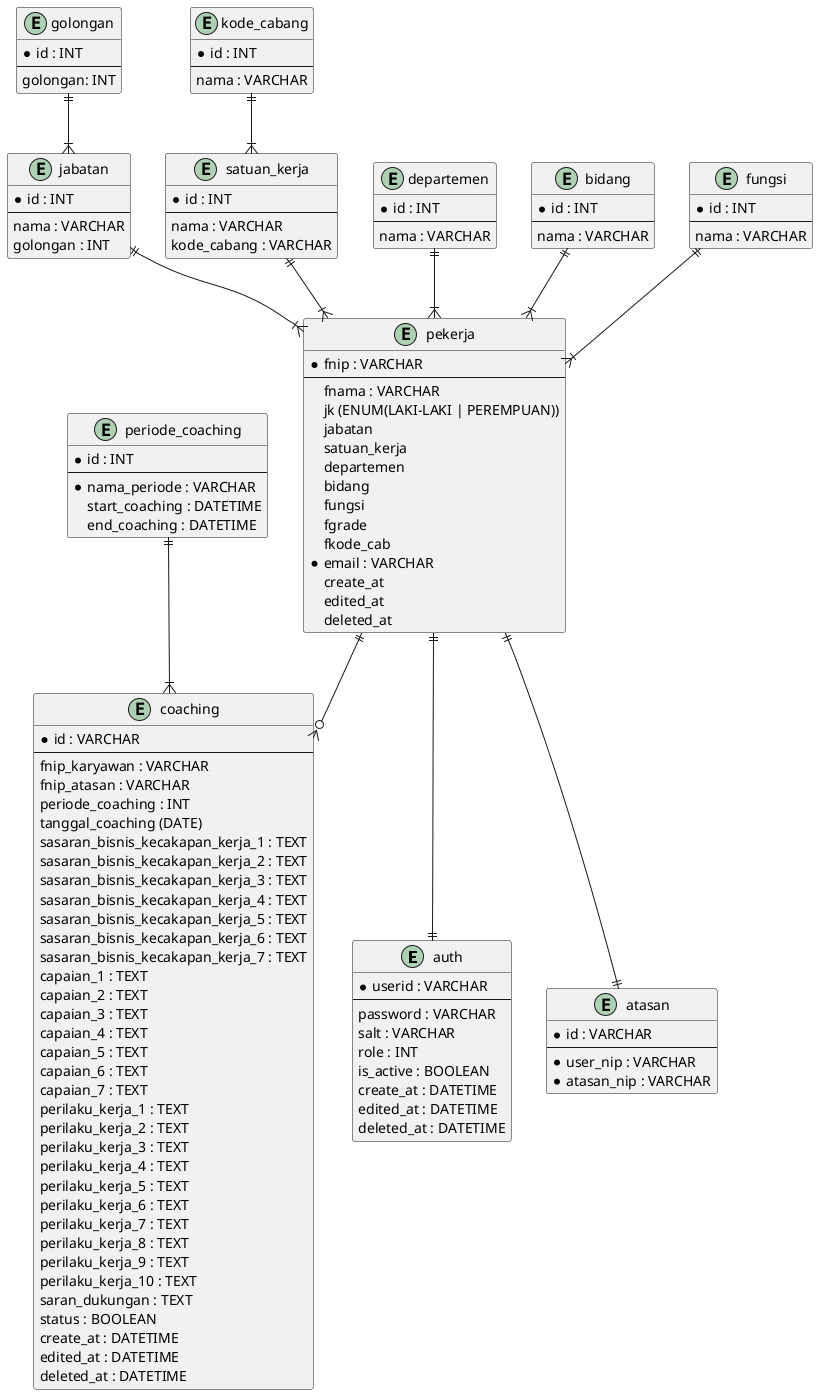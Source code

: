 @startuml


entity auth{
    *userid : VARCHAR
    --
    password : VARCHAR
    salt : VARCHAR
    role : INT
    is_active : BOOLEAN
    create_at : DATETIME
    edited_at : DATETIME
    deleted_at : DATETIME
}

entity pekerja{
    *fnip : VARCHAR
    --
    fnama : VARCHAR
    jk (ENUM(LAKI-LAKI | PEREMPUAN))
    jabatan
    satuan_kerja
    departemen
    bidang
    fungsi
    fgrade
    fkode_cab
    *email : VARCHAR
    create_at
    edited_at
    deleted_at
}

entity atasan{
    *id : VARCHAR
    --
    *user_nip : VARCHAR
    *atasan_nip : VARCHAR
}

entity periode_coaching{
    *id : INT
    --
    *nama_periode : VARCHAR
    start_coaching : DATETIME
    end_coaching : DATETIME
}

entity coaching{
    *id : VARCHAR
    --
    fnip_karyawan : VARCHAR
    fnip_atasan : VARCHAR
    periode_coaching : INT
    tanggal_coaching (DATE)
    sasaran_bisnis_kecakapan_kerja_1 : TEXT
    sasaran_bisnis_kecakapan_kerja_2 : TEXT
    sasaran_bisnis_kecakapan_kerja_3 : TEXT
    sasaran_bisnis_kecakapan_kerja_4 : TEXT
    sasaran_bisnis_kecakapan_kerja_5 : TEXT
    sasaran_bisnis_kecakapan_kerja_6 : TEXT
    sasaran_bisnis_kecakapan_kerja_7 : TEXT
    capaian_1 : TEXT
    capaian_2 : TEXT
    capaian_3 : TEXT
    capaian_4 : TEXT
    capaian_5 : TEXT
    capaian_6 : TEXT
    capaian_7 : TEXT
    perilaku_kerja_1 : TEXT
    perilaku_kerja_2 : TEXT
    perilaku_kerja_3 : TEXT
    perilaku_kerja_4 : TEXT
    perilaku_kerja_5 : TEXT
    perilaku_kerja_6 : TEXT
    perilaku_kerja_7 : TEXT
    perilaku_kerja_8 : TEXT
    perilaku_kerja_9 : TEXT
    perilaku_kerja_10 : TEXT
    saran_dukungan : TEXT
    status : BOOLEAN
    create_at : DATETIME
    edited_at : DATETIME
    deleted_at : DATETIME
}

entity jabatan{
    *id : INT
    --
    nama : VARCHAR
    golongan : INT
}

entity satuan_kerja{
    *id : INT
    --
    nama : VARCHAR
    kode_cabang : VARCHAR
}

entity departemen{
    *id : INT
    --
    nama : VARCHAR
}

entity bidang{
    *id : INT
    --
    nama : VARCHAR
}

entity fungsi{
    *id : INT
    --
    nama : VARCHAR
}

entity kode_cabang{
    *id : INT
    --
    nama : VARCHAR
}

entity golongan{
    *id : INT
    --
    golongan: INT
}



pekerja ||--|| auth
pekerja ||--|| atasan
pekerja ||--o{ coaching
periode_coaching ||--|{ coaching 
jabatan ||--|{ pekerja
satuan_kerja ||--|{ pekerja
departemen ||--|{ pekerja
bidang ||--|{ pekerja
fungsi ||--|{ pekerja
kode_cabang ||--|{ satuan_kerja
golongan ||--|{ jabatan
@enduml